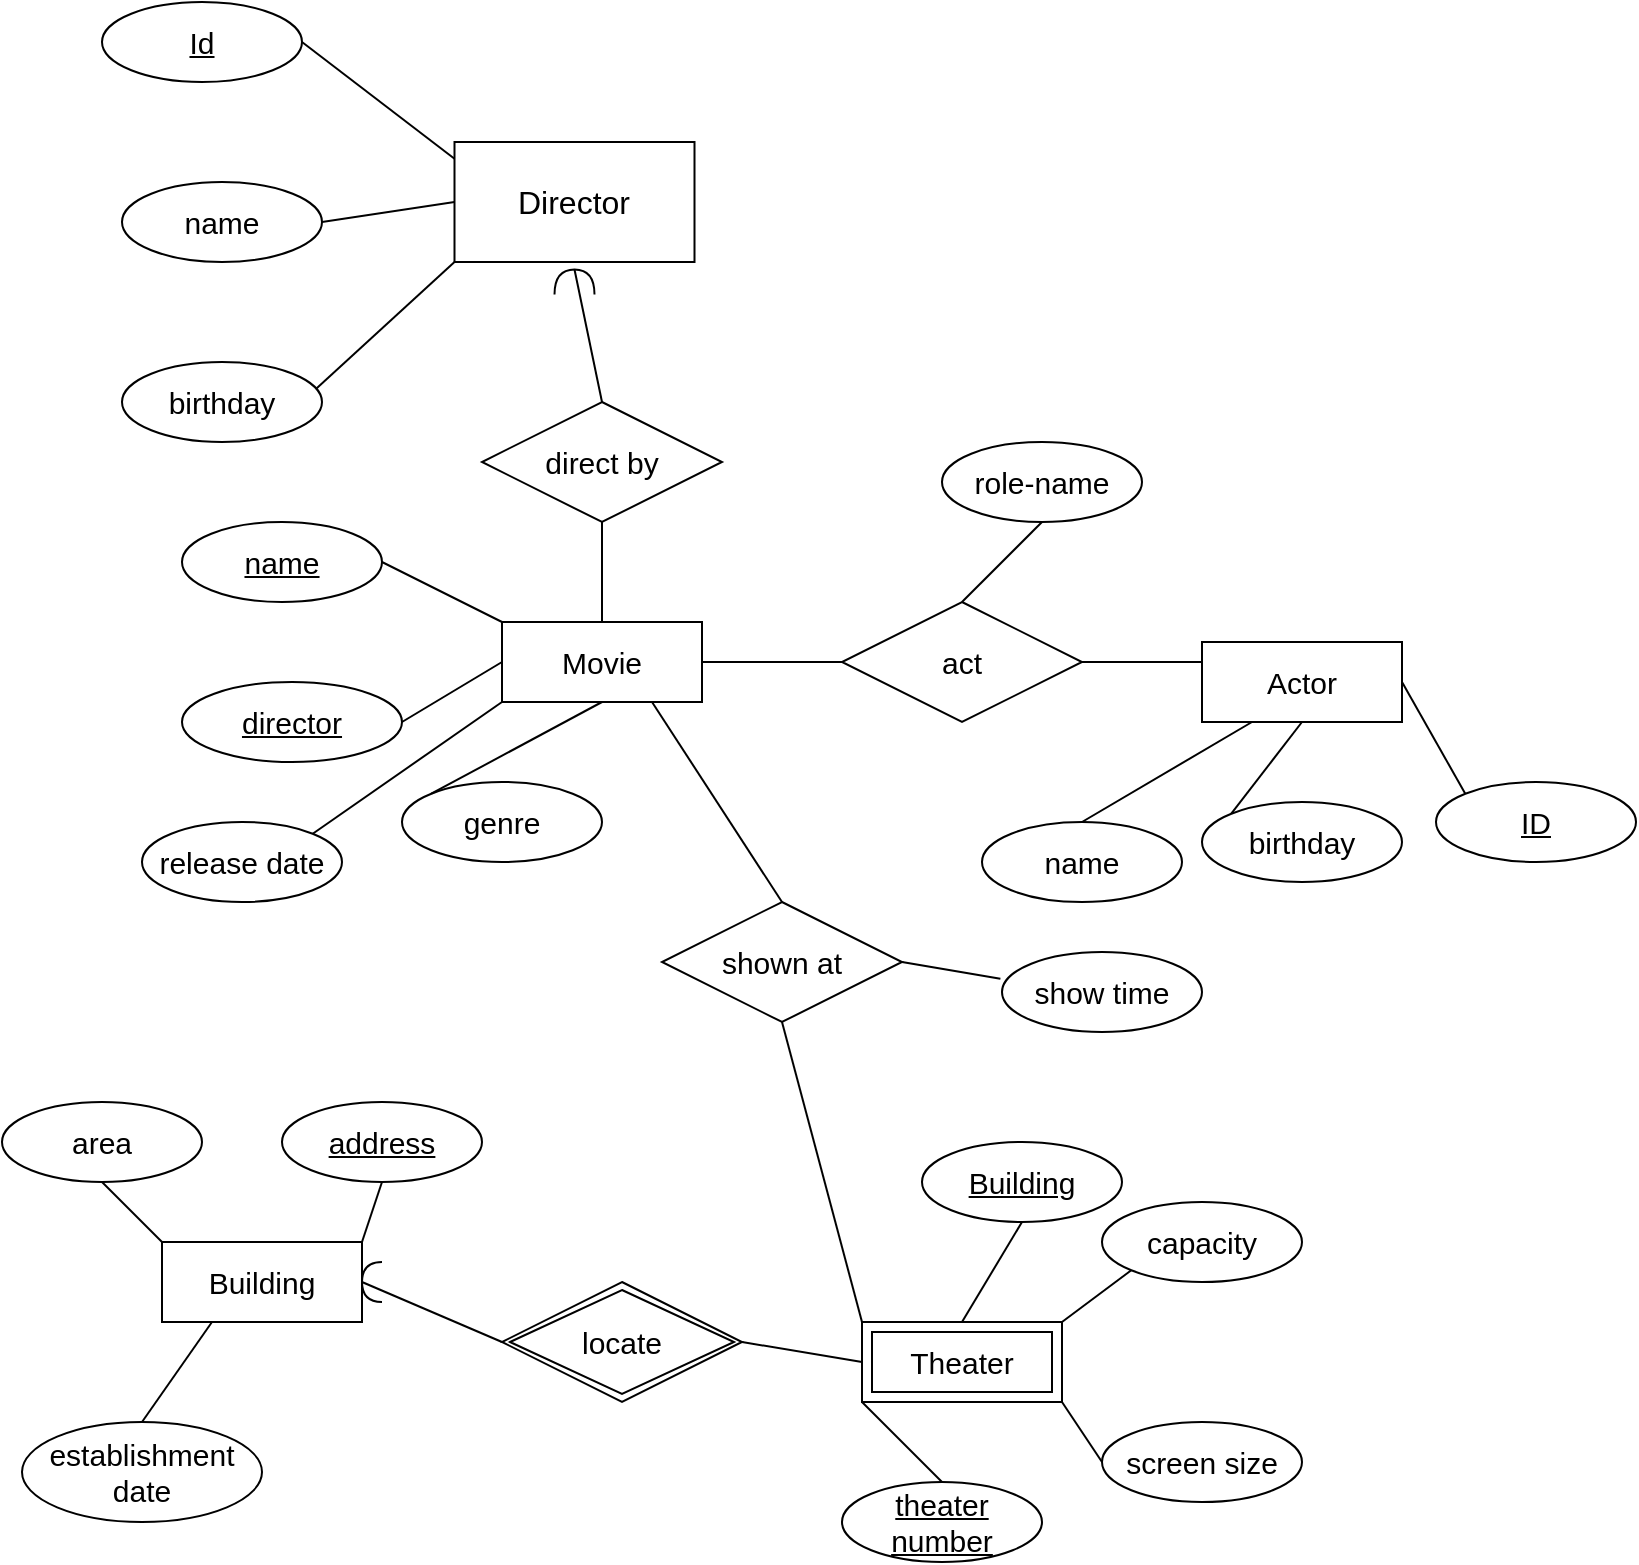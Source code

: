 <mxfile version="16.5.6" type="github" pages="2">
  <diagram id="vIdk94p4PnFXnsc8fbTr" name="Page-1">
    <mxGraphModel dx="1038" dy="675" grid="1" gridSize="10" guides="1" tooltips="1" connect="1" arrows="1" fold="1" page="1" pageScale="1" pageWidth="827" pageHeight="1169" math="0" shadow="0">
      <root>
        <mxCell id="0" />
        <mxCell id="1" parent="0" />
        <mxCell id="oR2l2lmqXQq88tihO4y9-1" value="&lt;font style=&quot;font-size: 16px&quot;&gt;Director&lt;/font&gt;" style="rounded=0;whiteSpace=wrap;html=1;" parent="1" vertex="1">
          <mxGeometry x="236.25" y="180" width="120" height="60" as="geometry" />
        </mxCell>
        <mxCell id="oR2l2lmqXQq88tihO4y9-6" value="" style="endArrow=none;html=1;rounded=0;fontSize=15;exitX=0;exitY=1;exitDx=0;exitDy=0;" parent="1" source="oR2l2lmqXQq88tihO4y9-1" edge="1">
          <mxGeometry width="50" height="50" relative="1" as="geometry">
            <mxPoint x="170" y="360" as="sourcePoint" />
            <mxPoint x="164.627" y="305.572" as="targetPoint" />
          </mxGeometry>
        </mxCell>
        <mxCell id="oR2l2lmqXQq88tihO4y9-16" value="" style="endArrow=none;html=1;rounded=0;fontSize=15;entryX=1;entryY=0.5;entryDx=0;entryDy=0;exitX=0;exitY=0.5;exitDx=0;exitDy=0;" parent="1" source="oR2l2lmqXQq88tihO4y9-1" edge="1">
          <mxGeometry width="50" height="50" relative="1" as="geometry">
            <mxPoint x="210" y="350" as="sourcePoint" />
            <mxPoint x="170" y="220" as="targetPoint" />
          </mxGeometry>
        </mxCell>
        <mxCell id="oR2l2lmqXQq88tihO4y9-17" value="&lt;u&gt;Id&lt;/u&gt;" style="ellipse;whiteSpace=wrap;html=1;align=center;fontSize=15;" parent="1" vertex="1">
          <mxGeometry x="60" y="110" width="100" height="40" as="geometry" />
        </mxCell>
        <mxCell id="oR2l2lmqXQq88tihO4y9-19" value="" style="endArrow=none;html=1;rounded=0;fontSize=15;entryX=1;entryY=0.5;entryDx=0;entryDy=0;exitX=0;exitY=0.14;exitDx=0;exitDy=0;exitPerimeter=0;" parent="1" source="oR2l2lmqXQq88tihO4y9-1" target="oR2l2lmqXQq88tihO4y9-17" edge="1">
          <mxGeometry width="50" height="50" relative="1" as="geometry">
            <mxPoint x="200" y="360" as="sourcePoint" />
            <mxPoint x="250" y="310" as="targetPoint" />
          </mxGeometry>
        </mxCell>
        <mxCell id="oR2l2lmqXQq88tihO4y9-20" value="name" style="ellipse;whiteSpace=wrap;html=1;align=center;fontSize=15;" parent="1" vertex="1">
          <mxGeometry x="70" y="200" width="100" height="40" as="geometry" />
        </mxCell>
        <mxCell id="oR2l2lmqXQq88tihO4y9-21" value="birthday" style="ellipse;whiteSpace=wrap;html=1;align=center;fontSize=15;" parent="1" vertex="1">
          <mxGeometry x="70" y="290" width="100" height="40" as="geometry" />
        </mxCell>
        <mxCell id="oR2l2lmqXQq88tihO4y9-23" value="Movie" style="whiteSpace=wrap;html=1;align=center;fontSize=15;" parent="1" vertex="1">
          <mxGeometry x="260" y="420" width="100" height="40" as="geometry" />
        </mxCell>
        <mxCell id="oR2l2lmqXQq88tihO4y9-24" value="director" style="ellipse;whiteSpace=wrap;html=1;align=center;fontStyle=4;fontSize=15;" parent="1" vertex="1">
          <mxGeometry x="100" y="450" width="110" height="40" as="geometry" />
        </mxCell>
        <mxCell id="oR2l2lmqXQq88tihO4y9-25" value="name" style="ellipse;whiteSpace=wrap;html=1;align=center;fontStyle=4;fontSize=15;" parent="1" vertex="1">
          <mxGeometry x="100" y="370" width="100" height="40" as="geometry" />
        </mxCell>
        <mxCell id="oR2l2lmqXQq88tihO4y9-26" value="genre" style="ellipse;whiteSpace=wrap;html=1;align=center;fontSize=15;" parent="1" vertex="1">
          <mxGeometry x="210" y="500" width="100" height="40" as="geometry" />
        </mxCell>
        <mxCell id="oR2l2lmqXQq88tihO4y9-27" value="release date" style="ellipse;whiteSpace=wrap;html=1;align=center;fontSize=15;" parent="1" vertex="1">
          <mxGeometry x="80" y="520" width="100" height="40" as="geometry" />
        </mxCell>
        <mxCell id="oR2l2lmqXQq88tihO4y9-28" value="" style="endArrow=none;html=1;rounded=0;fontSize=15;exitX=1;exitY=0.5;exitDx=0;exitDy=0;entryX=0;entryY=0;entryDx=0;entryDy=0;" parent="1" source="oR2l2lmqXQq88tihO4y9-25" target="oR2l2lmqXQq88tihO4y9-23" edge="1">
          <mxGeometry width="50" height="50" relative="1" as="geometry">
            <mxPoint x="190" y="360" as="sourcePoint" />
            <mxPoint x="240" y="310" as="targetPoint" />
          </mxGeometry>
        </mxCell>
        <mxCell id="oR2l2lmqXQq88tihO4y9-29" value="" style="endArrow=none;html=1;rounded=0;fontSize=15;exitX=1;exitY=0.5;exitDx=0;exitDy=0;entryX=0;entryY=0.5;entryDx=0;entryDy=0;" parent="1" source="oR2l2lmqXQq88tihO4y9-24" target="oR2l2lmqXQq88tihO4y9-23" edge="1">
          <mxGeometry width="50" height="50" relative="1" as="geometry">
            <mxPoint x="190" y="360" as="sourcePoint" />
            <mxPoint x="240" y="310" as="targetPoint" />
          </mxGeometry>
        </mxCell>
        <mxCell id="oR2l2lmqXQq88tihO4y9-30" value="" style="endArrow=none;html=1;rounded=0;fontSize=15;exitX=1;exitY=0;exitDx=0;exitDy=0;entryX=0;entryY=1;entryDx=0;entryDy=0;" parent="1" source="oR2l2lmqXQq88tihO4y9-27" target="oR2l2lmqXQq88tihO4y9-23" edge="1">
          <mxGeometry width="50" height="50" relative="1" as="geometry">
            <mxPoint x="190" y="360" as="sourcePoint" />
            <mxPoint x="240" y="310" as="targetPoint" />
          </mxGeometry>
        </mxCell>
        <mxCell id="oR2l2lmqXQq88tihO4y9-32" value="" style="endArrow=none;html=1;rounded=0;fontSize=15;exitX=0;exitY=0;exitDx=0;exitDy=0;entryX=0.5;entryY=1;entryDx=0;entryDy=0;" parent="1" source="oR2l2lmqXQq88tihO4y9-26" target="oR2l2lmqXQq88tihO4y9-23" edge="1">
          <mxGeometry width="50" height="50" relative="1" as="geometry">
            <mxPoint x="190" y="360" as="sourcePoint" />
            <mxPoint x="240" y="310" as="targetPoint" />
          </mxGeometry>
        </mxCell>
        <mxCell id="oR2l2lmqXQq88tihO4y9-33" value="Actor" style="whiteSpace=wrap;html=1;align=center;fontSize=15;" parent="1" vertex="1">
          <mxGeometry x="610" y="430" width="100" height="40" as="geometry" />
        </mxCell>
        <mxCell id="oR2l2lmqXQq88tihO4y9-34" value="ID" style="ellipse;whiteSpace=wrap;html=1;align=center;fontStyle=4;fontSize=15;" parent="1" vertex="1">
          <mxGeometry x="727" y="500" width="100" height="40" as="geometry" />
        </mxCell>
        <mxCell id="oR2l2lmqXQq88tihO4y9-37" value="birthday" style="ellipse;whiteSpace=wrap;html=1;align=center;fontSize=15;" parent="1" vertex="1">
          <mxGeometry x="610" y="510" width="100" height="40" as="geometry" />
        </mxCell>
        <mxCell id="oR2l2lmqXQq88tihO4y9-38" value="name" style="ellipse;whiteSpace=wrap;html=1;align=center;fontSize=15;" parent="1" vertex="1">
          <mxGeometry x="500" y="520" width="100" height="40" as="geometry" />
        </mxCell>
        <mxCell id="oR2l2lmqXQq88tihO4y9-39" value="" style="endArrow=none;html=1;rounded=0;fontSize=15;exitX=0.5;exitY=0;exitDx=0;exitDy=0;entryX=0.25;entryY=1;entryDx=0;entryDy=0;" parent="1" source="oR2l2lmqXQq88tihO4y9-38" target="oR2l2lmqXQq88tihO4y9-33" edge="1">
          <mxGeometry width="50" height="50" relative="1" as="geometry">
            <mxPoint x="500" y="360" as="sourcePoint" />
            <mxPoint x="500" y="360" as="targetPoint" />
          </mxGeometry>
        </mxCell>
        <mxCell id="oR2l2lmqXQq88tihO4y9-40" value="" style="endArrow=none;html=1;rounded=0;fontSize=15;exitX=0;exitY=0;exitDx=0;exitDy=0;entryX=0.5;entryY=1;entryDx=0;entryDy=0;" parent="1" source="oR2l2lmqXQq88tihO4y9-37" target="oR2l2lmqXQq88tihO4y9-33" edge="1">
          <mxGeometry width="50" height="50" relative="1" as="geometry">
            <mxPoint x="500" y="360" as="sourcePoint" />
            <mxPoint x="550" y="310" as="targetPoint" />
          </mxGeometry>
        </mxCell>
        <mxCell id="oR2l2lmqXQq88tihO4y9-41" value="" style="endArrow=none;html=1;rounded=0;fontSize=15;exitX=0;exitY=0;exitDx=0;exitDy=0;entryX=1;entryY=0.5;entryDx=0;entryDy=0;" parent="1" source="oR2l2lmqXQq88tihO4y9-34" target="oR2l2lmqXQq88tihO4y9-33" edge="1">
          <mxGeometry width="50" height="50" relative="1" as="geometry">
            <mxPoint x="500" y="360" as="sourcePoint" />
            <mxPoint x="570" y="340" as="targetPoint" />
          </mxGeometry>
        </mxCell>
        <mxCell id="oR2l2lmqXQq88tihO4y9-43" value="Building" style="rounded=0;whiteSpace=wrap;html=1;fontSize=15;" parent="1" vertex="1">
          <mxGeometry x="90" y="730" width="100" height="40" as="geometry" />
        </mxCell>
        <mxCell id="oR2l2lmqXQq88tihO4y9-45" value="area" style="ellipse;whiteSpace=wrap;html=1;align=center;fontSize=15;" parent="1" vertex="1">
          <mxGeometry x="10" y="660" width="100" height="40" as="geometry" />
        </mxCell>
        <mxCell id="oR2l2lmqXQq88tihO4y9-46" value="establishment date" style="ellipse;whiteSpace=wrap;html=1;align=center;fontSize=15;" parent="1" vertex="1">
          <mxGeometry x="20" y="820" width="120" height="50" as="geometry" />
        </mxCell>
        <mxCell id="oR2l2lmqXQq88tihO4y9-47" value="address" style="ellipse;whiteSpace=wrap;html=1;align=center;fontStyle=4;fontSize=15;" parent="1" vertex="1">
          <mxGeometry x="150" y="660" width="100" height="40" as="geometry" />
        </mxCell>
        <mxCell id="oR2l2lmqXQq88tihO4y9-48" value="" style="endArrow=none;html=1;rounded=0;fontSize=15;exitX=0.5;exitY=1;exitDx=0;exitDy=0;entryX=0;entryY=0;entryDx=0;entryDy=0;" parent="1" source="oR2l2lmqXQq88tihO4y9-45" target="oR2l2lmqXQq88tihO4y9-43" edge="1">
          <mxGeometry width="50" height="50" relative="1" as="geometry">
            <mxPoint x="110" y="770" as="sourcePoint" />
            <mxPoint x="160" y="720" as="targetPoint" />
          </mxGeometry>
        </mxCell>
        <mxCell id="oR2l2lmqXQq88tihO4y9-49" value="" style="endArrow=none;html=1;rounded=0;fontSize=15;entryX=0.5;entryY=1;entryDx=0;entryDy=0;exitX=1;exitY=0;exitDx=0;exitDy=0;" parent="1" source="oR2l2lmqXQq88tihO4y9-43" target="oR2l2lmqXQq88tihO4y9-47" edge="1">
          <mxGeometry width="50" height="50" relative="1" as="geometry">
            <mxPoint x="160" y="730" as="sourcePoint" />
            <mxPoint x="160" y="720" as="targetPoint" />
          </mxGeometry>
        </mxCell>
        <mxCell id="oR2l2lmqXQq88tihO4y9-50" value="" style="endArrow=none;html=1;rounded=0;fontSize=15;exitX=0.5;exitY=0;exitDx=0;exitDy=0;entryX=0.25;entryY=1;entryDx=0;entryDy=0;" parent="1" source="oR2l2lmqXQq88tihO4y9-46" target="oR2l2lmqXQq88tihO4y9-43" edge="1">
          <mxGeometry width="50" height="50" relative="1" as="geometry">
            <mxPoint x="110" y="770" as="sourcePoint" />
            <mxPoint x="120" y="770" as="targetPoint" />
          </mxGeometry>
        </mxCell>
        <mxCell id="oR2l2lmqXQq88tihO4y9-51" value="Theater" style="whiteSpace=wrap;html=1;align=center;fontSize=15;" parent="1" vertex="1">
          <mxGeometry x="440" y="770" width="100" height="40" as="geometry" />
        </mxCell>
        <mxCell id="oR2l2lmqXQq88tihO4y9-52" value="Building" style="ellipse;whiteSpace=wrap;html=1;align=center;fontStyle=4;fontSize=15;" parent="1" vertex="1">
          <mxGeometry x="470" y="680" width="100" height="40" as="geometry" />
        </mxCell>
        <mxCell id="oR2l2lmqXQq88tihO4y9-53" value="theater number" style="ellipse;whiteSpace=wrap;html=1;align=center;fontStyle=4;fontSize=15;" parent="1" vertex="1">
          <mxGeometry x="430" y="850" width="100" height="40" as="geometry" />
        </mxCell>
        <mxCell id="oR2l2lmqXQq88tihO4y9-54" value="capacity" style="ellipse;whiteSpace=wrap;html=1;align=center;fontSize=15;" parent="1" vertex="1">
          <mxGeometry x="560" y="710" width="100" height="40" as="geometry" />
        </mxCell>
        <mxCell id="oR2l2lmqXQq88tihO4y9-55" value="screen size" style="ellipse;whiteSpace=wrap;html=1;align=center;fontSize=15;" parent="1" vertex="1">
          <mxGeometry x="560" y="820" width="100" height="40" as="geometry" />
        </mxCell>
        <mxCell id="oR2l2lmqXQq88tihO4y9-57" value="" style="endArrow=none;html=1;rounded=0;fontSize=15;entryX=0.5;entryY=1;entryDx=0;entryDy=0;exitX=0.5;exitY=0;exitDx=0;exitDy=0;" parent="1" source="oR2l2lmqXQq88tihO4y9-73" target="oR2l2lmqXQq88tihO4y9-52" edge="1">
          <mxGeometry width="50" height="50" relative="1" as="geometry">
            <mxPoint x="480" y="570" as="sourcePoint" />
            <mxPoint x="530" y="520" as="targetPoint" />
          </mxGeometry>
        </mxCell>
        <mxCell id="oR2l2lmqXQq88tihO4y9-58" value="" style="endArrow=none;html=1;rounded=0;fontSize=15;entryX=0;entryY=1;entryDx=0;entryDy=0;exitX=1;exitY=0;exitDx=0;exitDy=0;" parent="1" source="oR2l2lmqXQq88tihO4y9-51" target="oR2l2lmqXQq88tihO4y9-54" edge="1">
          <mxGeometry width="50" height="50" relative="1" as="geometry">
            <mxPoint x="480" y="570" as="sourcePoint" />
            <mxPoint x="530" y="520" as="targetPoint" />
          </mxGeometry>
        </mxCell>
        <mxCell id="oR2l2lmqXQq88tihO4y9-59" value="" style="endArrow=none;html=1;rounded=0;fontSize=15;entryX=0;entryY=1;entryDx=0;entryDy=0;exitX=0.5;exitY=0;exitDx=0;exitDy=0;" parent="1" source="oR2l2lmqXQq88tihO4y9-53" target="oR2l2lmqXQq88tihO4y9-51" edge="1">
          <mxGeometry width="50" height="50" relative="1" as="geometry">
            <mxPoint x="480" y="880" as="sourcePoint" />
            <mxPoint x="530" y="830" as="targetPoint" />
          </mxGeometry>
        </mxCell>
        <mxCell id="oR2l2lmqXQq88tihO4y9-60" value="" style="endArrow=none;html=1;rounded=0;fontSize=15;entryX=1;entryY=1;entryDx=0;entryDy=0;exitX=0;exitY=0.5;exitDx=0;exitDy=0;" parent="1" source="oR2l2lmqXQq88tihO4y9-55" target="oR2l2lmqXQq88tihO4y9-51" edge="1">
          <mxGeometry width="50" height="50" relative="1" as="geometry">
            <mxPoint x="480" y="880" as="sourcePoint" />
            <mxPoint x="530" y="830" as="targetPoint" />
          </mxGeometry>
        </mxCell>
        <mxCell id="oR2l2lmqXQq88tihO4y9-61" value="direct by" style="shape=rhombus;perimeter=rhombusPerimeter;whiteSpace=wrap;html=1;align=center;fontSize=15;" parent="1" vertex="1">
          <mxGeometry x="250" y="310" width="120" height="60" as="geometry" />
        </mxCell>
        <mxCell id="oR2l2lmqXQq88tihO4y9-62" value="" style="endArrow=none;html=1;rounded=0;fontSize=15;exitX=0.5;exitY=1;exitDx=0;exitDy=0;entryX=0.5;entryY=0;entryDx=0;entryDy=0;" parent="1" source="oR2l2lmqXQq88tihO4y9-61" target="oR2l2lmqXQq88tihO4y9-23" edge="1">
          <mxGeometry width="50" height="50" relative="1" as="geometry">
            <mxPoint x="350" y="300" as="sourcePoint" />
            <mxPoint x="400" y="240" as="targetPoint" />
          </mxGeometry>
        </mxCell>
        <mxCell id="oR2l2lmqXQq88tihO4y9-64" value="act" style="shape=rhombus;perimeter=rhombusPerimeter;whiteSpace=wrap;html=1;align=center;fontSize=15;" parent="1" vertex="1">
          <mxGeometry x="430" y="410" width="120" height="60" as="geometry" />
        </mxCell>
        <mxCell id="oR2l2lmqXQq88tihO4y9-65" value="" style="endArrow=none;html=1;rounded=0;fontSize=15;exitX=1;exitY=0.5;exitDx=0;exitDy=0;entryX=0;entryY=0.5;entryDx=0;entryDy=0;" parent="1" source="oR2l2lmqXQq88tihO4y9-23" target="oR2l2lmqXQq88tihO4y9-64" edge="1">
          <mxGeometry width="50" height="50" relative="1" as="geometry">
            <mxPoint x="400" y="460" as="sourcePoint" />
            <mxPoint x="450" y="410" as="targetPoint" />
          </mxGeometry>
        </mxCell>
        <mxCell id="oR2l2lmqXQq88tihO4y9-66" value="" style="endArrow=none;html=1;rounded=0;fontSize=15;exitX=1;exitY=0.5;exitDx=0;exitDy=0;entryX=0;entryY=0.25;entryDx=0;entryDy=0;" parent="1" source="oR2l2lmqXQq88tihO4y9-64" target="oR2l2lmqXQq88tihO4y9-33" edge="1">
          <mxGeometry width="50" height="50" relative="1" as="geometry">
            <mxPoint x="520" y="460" as="sourcePoint" />
            <mxPoint x="570" y="410" as="targetPoint" />
          </mxGeometry>
        </mxCell>
        <mxCell id="oR2l2lmqXQq88tihO4y9-67" value="role-name" style="ellipse;whiteSpace=wrap;html=1;align=center;fontSize=15;" parent="1" vertex="1">
          <mxGeometry x="480" y="330" width="100" height="40" as="geometry" />
        </mxCell>
        <mxCell id="oR2l2lmqXQq88tihO4y9-68" value="" style="endArrow=none;html=1;rounded=0;fontSize=15;exitX=0.5;exitY=1;exitDx=0;exitDy=0;entryX=0.5;entryY=0;entryDx=0;entryDy=0;" parent="1" source="oR2l2lmqXQq88tihO4y9-67" target="oR2l2lmqXQq88tihO4y9-64" edge="1">
          <mxGeometry width="50" height="50" relative="1" as="geometry">
            <mxPoint x="440" y="460" as="sourcePoint" />
            <mxPoint x="490" y="410" as="targetPoint" />
          </mxGeometry>
        </mxCell>
        <mxCell id="oR2l2lmqXQq88tihO4y9-70" value="" style="shape=requiredInterface;html=1;verticalLabelPosition=bottom;sketch=0;fontSize=15;rotation=-90;" parent="1" vertex="1">
          <mxGeometry x="290" y="240" width="12.5" height="20" as="geometry" />
        </mxCell>
        <mxCell id="oR2l2lmqXQq88tihO4y9-71" value="" style="endArrow=none;html=1;fontSize=15;exitX=0.5;exitY=0;exitDx=0;exitDy=0;entryX=1;entryY=0.5;entryDx=0;entryDy=0;rounded=0;strokeColor=default;entryPerimeter=0;" parent="1" source="oR2l2lmqXQq88tihO4y9-61" target="oR2l2lmqXQq88tihO4y9-70" edge="1">
          <mxGeometry width="50" height="50" relative="1" as="geometry">
            <mxPoint x="310" y="310" as="sourcePoint" />
            <mxPoint x="310" y="270" as="targetPoint" />
          </mxGeometry>
        </mxCell>
        <mxCell id="oR2l2lmqXQq88tihO4y9-73" value="Theater" style="shape=ext;margin=3;double=1;whiteSpace=wrap;html=1;align=center;fontSize=15;" parent="1" vertex="1">
          <mxGeometry x="440" y="770" width="100" height="40" as="geometry" />
        </mxCell>
        <mxCell id="oR2l2lmqXQq88tihO4y9-74" value="shown at" style="shape=rhombus;perimeter=rhombusPerimeter;whiteSpace=wrap;html=1;align=center;fontSize=15;" parent="1" vertex="1">
          <mxGeometry x="340" y="560" width="120" height="60" as="geometry" />
        </mxCell>
        <mxCell id="oR2l2lmqXQq88tihO4y9-75" value="" style="endArrow=none;html=1;rounded=0;fontSize=15;strokeColor=default;entryX=0.75;entryY=1;entryDx=0;entryDy=0;exitX=0.5;exitY=0;exitDx=0;exitDy=0;" parent="1" source="oR2l2lmqXQq88tihO4y9-74" target="oR2l2lmqXQq88tihO4y9-23" edge="1">
          <mxGeometry width="50" height="50" relative="1" as="geometry">
            <mxPoint x="540" y="670" as="sourcePoint" />
            <mxPoint x="590" y="620" as="targetPoint" />
          </mxGeometry>
        </mxCell>
        <mxCell id="oR2l2lmqXQq88tihO4y9-76" value="" style="endArrow=none;html=1;rounded=0;fontSize=15;strokeColor=default;exitX=0.5;exitY=1;exitDx=0;exitDy=0;entryX=0;entryY=0;entryDx=0;entryDy=0;" parent="1" source="oR2l2lmqXQq88tihO4y9-74" target="oR2l2lmqXQq88tihO4y9-73" edge="1">
          <mxGeometry width="50" height="50" relative="1" as="geometry">
            <mxPoint x="540" y="670" as="sourcePoint" />
            <mxPoint x="590" y="620" as="targetPoint" />
          </mxGeometry>
        </mxCell>
        <mxCell id="oR2l2lmqXQq88tihO4y9-77" value="locate" style="shape=rhombus;double=1;perimeter=rhombusPerimeter;whiteSpace=wrap;html=1;align=center;fontSize=15;" parent="1" vertex="1">
          <mxGeometry x="260" y="750" width="120" height="60" as="geometry" />
        </mxCell>
        <mxCell id="oR2l2lmqXQq88tihO4y9-78" value="" style="shape=requiredInterface;html=1;verticalLabelPosition=bottom;sketch=0;fontSize=15;rotation=-180;" parent="1" vertex="1">
          <mxGeometry x="190" y="740" width="10" height="20" as="geometry" />
        </mxCell>
        <mxCell id="oR2l2lmqXQq88tihO4y9-80" value="" style="endArrow=none;html=1;rounded=0;fontSize=15;strokeColor=default;exitX=1;exitY=0.5;exitDx=0;exitDy=0;exitPerimeter=0;entryX=0;entryY=0.5;entryDx=0;entryDy=0;" parent="1" source="oR2l2lmqXQq88tihO4y9-78" target="oR2l2lmqXQq88tihO4y9-77" edge="1">
          <mxGeometry width="50" height="50" relative="1" as="geometry">
            <mxPoint x="540" y="670" as="sourcePoint" />
            <mxPoint x="590" y="620" as="targetPoint" />
          </mxGeometry>
        </mxCell>
        <mxCell id="oR2l2lmqXQq88tihO4y9-82" value="" style="endArrow=none;html=1;rounded=0;fontSize=15;strokeColor=default;exitX=1;exitY=0.5;exitDx=0;exitDy=0;entryX=0;entryY=0.5;entryDx=0;entryDy=0;" parent="1" source="oR2l2lmqXQq88tihO4y9-77" target="oR2l2lmqXQq88tihO4y9-73" edge="1">
          <mxGeometry width="50" height="50" relative="1" as="geometry">
            <mxPoint x="540" y="670" as="sourcePoint" />
            <mxPoint x="590" y="620" as="targetPoint" />
          </mxGeometry>
        </mxCell>
        <mxCell id="oR2l2lmqXQq88tihO4y9-83" value="show time" style="ellipse;whiteSpace=wrap;html=1;align=center;fontSize=15;" parent="1" vertex="1">
          <mxGeometry x="510" y="585" width="100" height="40" as="geometry" />
        </mxCell>
        <mxCell id="oR2l2lmqXQq88tihO4y9-84" value="" style="endArrow=none;html=1;rounded=0;fontSize=15;strokeColor=default;exitX=1;exitY=0.5;exitDx=0;exitDy=0;entryX=-0.008;entryY=0.335;entryDx=0;entryDy=0;entryPerimeter=0;" parent="1" source="oR2l2lmqXQq88tihO4y9-74" target="oR2l2lmqXQq88tihO4y9-83" edge="1">
          <mxGeometry width="50" height="50" relative="1" as="geometry">
            <mxPoint x="380" y="570" as="sourcePoint" />
            <mxPoint x="430" y="520" as="targetPoint" />
          </mxGeometry>
        </mxCell>
      </root>
    </mxGraphModel>
  </diagram>
  <diagram id="rSjwRjRlMJcGJ38rEsOj" name="Page-2">
    <mxGraphModel dx="269" dy="665" grid="1" gridSize="10" guides="1" tooltips="1" connect="1" arrows="1" fold="1" page="1" pageScale="1" pageWidth="827" pageHeight="1169" math="0" shadow="0">
      <root>
        <mxCell id="g3Yhn4eBjJisnMm5Pd7V-0" />
        <mxCell id="g3Yhn4eBjJisnMm5Pd7V-1" parent="g3Yhn4eBjJisnMm5Pd7V-0" />
        <mxCell id="g3Yhn4eBjJisnMm5Pd7V-2" value="Dealership" style="swimlane;fontStyle=0;childLayout=stackLayout;horizontal=1;startSize=26;fillColor=none;horizontalStack=0;resizeParent=1;resizeParentMax=0;resizeLast=0;collapsible=1;marginBottom=0;fontSize=15;" parent="g3Yhn4eBjJisnMm5Pd7V-1" vertex="1">
          <mxGeometry x="460" y="120" width="140" height="78" as="geometry" />
        </mxCell>
        <mxCell id="g3Yhn4eBjJisnMm5Pd7V-3" value="address" style="text;strokeColor=none;fillColor=none;align=left;verticalAlign=top;spacingLeft=4;spacingRight=4;overflow=hidden;rotatable=0;points=[[0,0.5],[1,0.5]];portConstraint=eastwest;fontSize=15;fontStyle=4" parent="g3Yhn4eBjJisnMm5Pd7V-2" vertex="1">
          <mxGeometry y="26" width="140" height="26" as="geometry" />
        </mxCell>
        <mxCell id="g3Yhn4eBjJisnMm5Pd7V-4" value="rating" style="text;strokeColor=none;fillColor=none;align=left;verticalAlign=top;spacingLeft=4;spacingRight=4;overflow=hidden;rotatable=0;points=[[0,0.5],[1,0.5]];portConstraint=eastwest;fontSize=15;" parent="g3Yhn4eBjJisnMm5Pd7V-2" vertex="1">
          <mxGeometry y="52" width="140" height="26" as="geometry" />
        </mxCell>
        <mxCell id="g3Yhn4eBjJisnMm5Pd7V-6" value="Car" style="swimlane;fontStyle=0;childLayout=stackLayout;horizontal=1;startSize=26;fillColor=none;horizontalStack=0;resizeParent=1;resizeParentMax=0;resizeLast=0;collapsible=1;marginBottom=0;fontSize=15;" parent="g3Yhn4eBjJisnMm5Pd7V-1" vertex="1">
          <mxGeometry x="150" y="120" width="140" height="140" as="geometry" />
        </mxCell>
        <mxCell id="g3Yhn4eBjJisnMm5Pd7V-7" value="ID" style="text;strokeColor=none;fillColor=none;align=left;verticalAlign=top;spacingLeft=4;spacingRight=4;overflow=hidden;rotatable=0;points=[[0,0.5],[1,0.5]];portConstraint=eastwest;fontSize=15;fontStyle=4" parent="g3Yhn4eBjJisnMm5Pd7V-6" vertex="1">
          <mxGeometry y="26" width="140" height="26" as="geometry" />
        </mxCell>
        <mxCell id="g3Yhn4eBjJisnMm5Pd7V-8" value="Manufacturer" style="text;strokeColor=none;fillColor=none;align=left;verticalAlign=top;spacingLeft=4;spacingRight=4;overflow=hidden;rotatable=0;points=[[0,0.5],[1,0.5]];portConstraint=eastwest;fontSize=15;fontStyle=4" parent="g3Yhn4eBjJisnMm5Pd7V-6" vertex="1">
          <mxGeometry y="52" width="140" height="26" as="geometry" />
        </mxCell>
        <mxCell id="g3Yhn4eBjJisnMm5Pd7V-9" value="price&#xa;&#xa;model" style="text;strokeColor=none;fillColor=none;align=left;verticalAlign=top;spacingLeft=4;spacingRight=4;overflow=hidden;rotatable=0;points=[[0,0.5],[1,0.5]];portConstraint=eastwest;fontSize=15;" parent="g3Yhn4eBjJisnMm5Pd7V-6" vertex="1">
          <mxGeometry y="78" width="140" height="62" as="geometry" />
        </mxCell>
      </root>
    </mxGraphModel>
  </diagram>
</mxfile>
